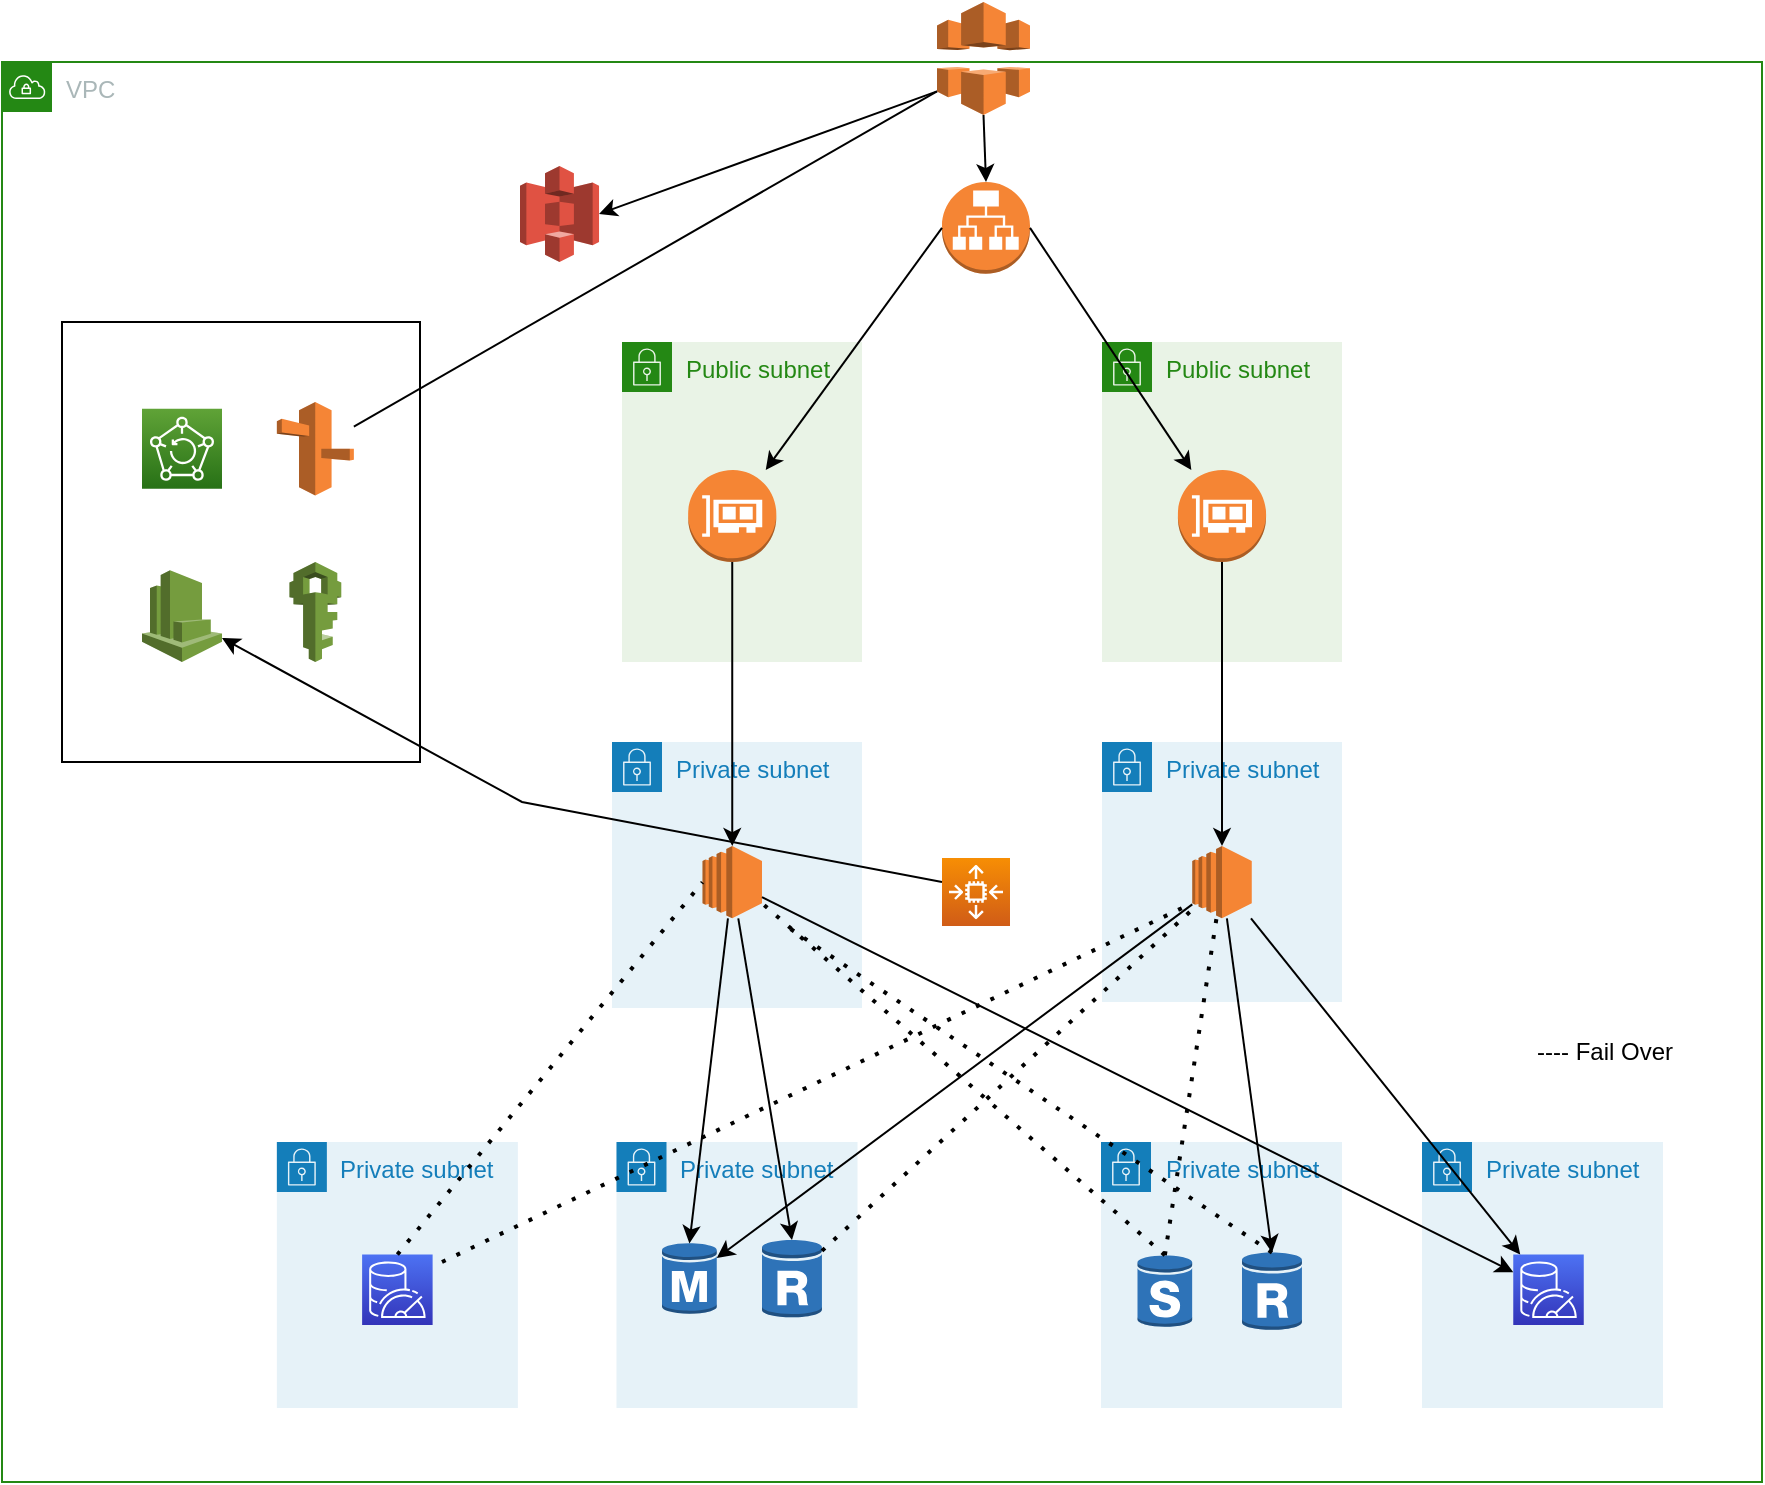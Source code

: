 <mxfile version="20.6.2" type="device"><diagram id="AJEoZsnwCb12SFhszOnq" name="Page-1"><mxGraphModel dx="1577" dy="863" grid="1" gridSize="10" guides="1" tooltips="1" connect="1" arrows="1" fold="1" page="1" pageScale="1" pageWidth="827" pageHeight="1169" math="0" shadow="0"><root><mxCell id="0"/><mxCell id="1" parent="0"/><mxCell id="9__-X8sbFggukEnuA2no-6" value="VPC" style="points=[[0,0],[0.25,0],[0.5,0],[0.75,0],[1,0],[1,0.25],[1,0.5],[1,0.75],[1,1],[0.75,1],[0.5,1],[0.25,1],[0,1],[0,0.75],[0,0.5],[0,0.25]];outlineConnect=0;gradientColor=none;html=1;whiteSpace=wrap;fontSize=12;fontStyle=0;container=1;pointerEvents=0;collapsible=0;recursiveResize=0;shape=mxgraph.aws4.group;grIcon=mxgraph.aws4.group_vpc;strokeColor=#248814;fillColor=none;verticalAlign=top;align=left;spacingLeft=30;fontColor=#AAB7B8;dashed=0;" parent="1" vertex="1"><mxGeometry x="80" y="480" width="880" height="710" as="geometry"/></mxCell><mxCell id="9__-X8sbFggukEnuA2no-55" value="" style="rounded=0;whiteSpace=wrap;html=1;" parent="9__-X8sbFggukEnuA2no-6" vertex="1"><mxGeometry x="30" y="130" width="179" height="220" as="geometry"/></mxCell><mxCell id="9__-X8sbFggukEnuA2no-7" value="Public subnet" style="points=[[0,0],[0.25,0],[0.5,0],[0.75,0],[1,0],[1,0.25],[1,0.5],[1,0.75],[1,1],[0.75,1],[0.5,1],[0.25,1],[0,1],[0,0.75],[0,0.5],[0,0.25]];outlineConnect=0;gradientColor=none;html=1;whiteSpace=wrap;fontSize=12;fontStyle=0;container=1;pointerEvents=0;collapsible=0;recursiveResize=0;shape=mxgraph.aws4.group;grIcon=mxgraph.aws4.group_security_group;grStroke=0;strokeColor=#248814;fillColor=#E9F3E6;verticalAlign=top;align=left;spacingLeft=30;fontColor=#248814;dashed=0;" parent="9__-X8sbFggukEnuA2no-6" vertex="1"><mxGeometry x="310" y="140" width="120" height="160" as="geometry"/></mxCell><mxCell id="9__-X8sbFggukEnuA2no-10" value="" style="outlineConnect=0;dashed=0;verticalLabelPosition=bottom;verticalAlign=top;align=center;html=1;shape=mxgraph.aws3.elastic_network_interface;fillColor=#F58534;gradientColor=none;" parent="9__-X8sbFggukEnuA2no-7" vertex="1"><mxGeometry x="33.08" y="64" width="44.08" height="46" as="geometry"/></mxCell><mxCell id="9__-X8sbFggukEnuA2no-3" value="" style="outlineConnect=0;dashed=0;verticalLabelPosition=bottom;verticalAlign=top;align=center;html=1;shape=mxgraph.aws3.application_load_balancer;fillColor=#F58534;gradientColor=none;" parent="9__-X8sbFggukEnuA2no-6" vertex="1"><mxGeometry x="470" y="60" width="44" height="45.91" as="geometry"/></mxCell><mxCell id="9__-X8sbFggukEnuA2no-12" value="Public subnet" style="points=[[0,0],[0.25,0],[0.5,0],[0.75,0],[1,0],[1,0.25],[1,0.5],[1,0.75],[1,1],[0.75,1],[0.5,1],[0.25,1],[0,1],[0,0.75],[0,0.5],[0,0.25]];outlineConnect=0;gradientColor=none;html=1;whiteSpace=wrap;fontSize=12;fontStyle=0;container=1;pointerEvents=0;collapsible=0;recursiveResize=0;shape=mxgraph.aws4.group;grIcon=mxgraph.aws4.group_security_group;grStroke=0;strokeColor=#248814;fillColor=#E9F3E6;verticalAlign=top;align=left;spacingLeft=30;fontColor=#248814;dashed=0;" parent="9__-X8sbFggukEnuA2no-6" vertex="1"><mxGeometry x="550" y="140" width="120" height="160" as="geometry"/></mxCell><mxCell id="9__-X8sbFggukEnuA2no-13" value="" style="outlineConnect=0;dashed=0;verticalLabelPosition=bottom;verticalAlign=top;align=center;html=1;shape=mxgraph.aws3.elastic_network_interface;fillColor=#F58534;gradientColor=none;" parent="9__-X8sbFggukEnuA2no-12" vertex="1"><mxGeometry x="37.96" y="64" width="44.08" height="46" as="geometry"/></mxCell><mxCell id="9__-X8sbFggukEnuA2no-14" value="Private subnet" style="points=[[0,0],[0.25,0],[0.5,0],[0.75,0],[1,0],[1,0.25],[1,0.5],[1,0.75],[1,1],[0.75,1],[0.5,1],[0.25,1],[0,1],[0,0.75],[0,0.5],[0,0.25]];outlineConnect=0;gradientColor=none;html=1;whiteSpace=wrap;fontSize=12;fontStyle=0;container=1;pointerEvents=0;collapsible=0;recursiveResize=0;shape=mxgraph.aws4.group;grIcon=mxgraph.aws4.group_security_group;grStroke=0;strokeColor=#147EBA;fillColor=#E6F2F8;verticalAlign=top;align=left;spacingLeft=30;fontColor=#147EBA;dashed=0;" parent="9__-X8sbFggukEnuA2no-6" vertex="1"><mxGeometry x="305" y="340" width="125" height="133" as="geometry"/></mxCell><mxCell id="9__-X8sbFggukEnuA2no-19" value="" style="outlineConnect=0;dashed=0;verticalLabelPosition=bottom;verticalAlign=top;align=center;html=1;shape=mxgraph.aws3.ec2;fillColor=#F58534;gradientColor=none;" parent="9__-X8sbFggukEnuA2no-14" vertex="1"><mxGeometry x="45.25" y="52.01" width="29.75" height="36.17" as="geometry"/></mxCell><mxCell id="9__-X8sbFggukEnuA2no-21" value="Private subnet" style="points=[[0,0],[0.25,0],[0.5,0],[0.75,0],[1,0],[1,0.25],[1,0.5],[1,0.75],[1,1],[0.75,1],[0.5,1],[0.25,1],[0,1],[0,0.75],[0,0.5],[0,0.25]];outlineConnect=0;gradientColor=none;html=1;whiteSpace=wrap;fontSize=12;fontStyle=0;container=1;pointerEvents=0;collapsible=0;recursiveResize=0;shape=mxgraph.aws4.group;grIcon=mxgraph.aws4.group_security_group;grStroke=0;strokeColor=#147EBA;fillColor=#E6F2F8;verticalAlign=top;align=left;spacingLeft=30;fontColor=#147EBA;dashed=0;" parent="9__-X8sbFggukEnuA2no-6" vertex="1"><mxGeometry x="550" y="340" width="120" height="130" as="geometry"/></mxCell><mxCell id="9__-X8sbFggukEnuA2no-22" value="" style="outlineConnect=0;dashed=0;verticalLabelPosition=bottom;verticalAlign=top;align=center;html=1;shape=mxgraph.aws3.ec2;fillColor=#F58534;gradientColor=none;" parent="9__-X8sbFggukEnuA2no-21" vertex="1"><mxGeometry x="45.13" y="52.01" width="29.75" height="36.17" as="geometry"/></mxCell><mxCell id="9__-X8sbFggukEnuA2no-24" value="" style="sketch=0;points=[[0,0,0],[0.25,0,0],[0.5,0,0],[0.75,0,0],[1,0,0],[0,1,0],[0.25,1,0],[0.5,1,0],[0.75,1,0],[1,1,0],[0,0.25,0],[0,0.5,0],[0,0.75,0],[1,0.25,0],[1,0.5,0],[1,0.75,0]];outlineConnect=0;fontColor=#232F3E;gradientColor=#F78E04;gradientDirection=north;fillColor=#D05C17;strokeColor=#ffffff;dashed=0;verticalLabelPosition=bottom;verticalAlign=top;align=center;html=1;fontSize=12;fontStyle=0;aspect=fixed;shape=mxgraph.aws4.resourceIcon;resIcon=mxgraph.aws4.auto_scaling2;" parent="9__-X8sbFggukEnuA2no-6" vertex="1"><mxGeometry x="470" y="398" width="34" height="34" as="geometry"/></mxCell><mxCell id="9__-X8sbFggukEnuA2no-37" value="Private subnet" style="points=[[0,0],[0.25,0],[0.5,0],[0.75,0],[1,0],[1,0.25],[1,0.5],[1,0.75],[1,1],[0.75,1],[0.5,1],[0.25,1],[0,1],[0,0.75],[0,0.5],[0,0.25]];outlineConnect=0;gradientColor=none;html=1;whiteSpace=wrap;fontSize=12;fontStyle=0;container=1;pointerEvents=0;collapsible=0;recursiveResize=0;shape=mxgraph.aws4.group;grIcon=mxgraph.aws4.group_security_group;grStroke=0;strokeColor=#147EBA;fillColor=#E6F2F8;verticalAlign=top;align=left;spacingLeft=30;fontColor=#147EBA;dashed=0;" parent="9__-X8sbFggukEnuA2no-6" vertex="1"><mxGeometry x="307.25" y="540" width="120.5" height="133" as="geometry"/></mxCell><mxCell id="9__-X8sbFggukEnuA2no-34" value="" style="outlineConnect=0;dashed=0;verticalLabelPosition=bottom;verticalAlign=top;align=center;html=1;shape=mxgraph.aws3.rds_db_instance;fillColor=#2E73B8;gradientColor=none;" parent="9__-X8sbFggukEnuA2no-37" vertex="1"><mxGeometry x="22.75" y="50" width="27.38" height="36.5" as="geometry"/></mxCell><mxCell id="9__-X8sbFggukEnuA2no-45" value="" style="outlineConnect=0;dashed=0;verticalLabelPosition=bottom;verticalAlign=top;align=center;html=1;shape=mxgraph.aws3.rds_db_instance_read_replica;fillColor=#2E73B8;gradientColor=none;" parent="9__-X8sbFggukEnuA2no-37" vertex="1"><mxGeometry x="72.75" y="48.25" width="30" height="40" as="geometry"/></mxCell><mxCell id="9__-X8sbFggukEnuA2no-39" value="Private subnet" style="points=[[0,0],[0.25,0],[0.5,0],[0.75,0],[1,0],[1,0.25],[1,0.5],[1,0.75],[1,1],[0.75,1],[0.5,1],[0.25,1],[0,1],[0,0.75],[0,0.5],[0,0.25]];outlineConnect=0;gradientColor=none;html=1;whiteSpace=wrap;fontSize=12;fontStyle=0;container=1;pointerEvents=0;collapsible=0;recursiveResize=0;shape=mxgraph.aws4.group;grIcon=mxgraph.aws4.group_security_group;grStroke=0;strokeColor=#147EBA;fillColor=#E6F2F8;verticalAlign=top;align=left;spacingLeft=30;fontColor=#147EBA;dashed=0;" parent="9__-X8sbFggukEnuA2no-6" vertex="1"><mxGeometry x="549.5" y="540" width="120.5" height="133" as="geometry"/></mxCell><mxCell id="9__-X8sbFggukEnuA2no-35" value="" style="outlineConnect=0;dashed=0;verticalLabelPosition=bottom;verticalAlign=top;align=center;html=1;shape=mxgraph.aws3.rds_db_instance_standby_multi_az;fillColor=#2E73B8;gradientColor=none;" parent="9__-X8sbFggukEnuA2no-39" vertex="1"><mxGeometry x="18.25" y="56.25" width="27.38" height="36.5" as="geometry"/></mxCell><mxCell id="sLtDWMO0l048YNKsxdV2-36" value="" style="outlineConnect=0;dashed=0;verticalLabelPosition=bottom;verticalAlign=top;align=center;html=1;shape=mxgraph.aws3.rds_db_instance_read_replica;fillColor=#2E73B8;gradientColor=none;" vertex="1" parent="9__-X8sbFggukEnuA2no-39"><mxGeometry x="70.5" y="54.5" width="30" height="40" as="geometry"/></mxCell><mxCell id="9__-X8sbFggukEnuA2no-49" value="" style="outlineConnect=0;dashed=0;verticalLabelPosition=bottom;verticalAlign=top;align=center;html=1;shape=mxgraph.aws3.cloudwatch;fillColor=#759C3E;gradientColor=none;" parent="9__-X8sbFggukEnuA2no-6" vertex="1"><mxGeometry x="70" y="254.16" width="40" height="45.84" as="geometry"/></mxCell><mxCell id="9__-X8sbFggukEnuA2no-50" value="" style="sketch=0;points=[[0,0,0],[0.25,0,0],[0.5,0,0],[0.75,0,0],[1,0,0],[0,1,0],[0.25,1,0],[0.5,1,0],[0.75,1,0],[1,1,0],[0,0.25,0],[0,0.5,0],[0,0.75,0],[1,0.25,0],[1,0.5,0],[1,0.75,0]];outlineConnect=0;fontColor=#232F3E;gradientColor=#60A337;gradientDirection=north;fillColor=#277116;strokeColor=#ffffff;dashed=0;verticalLabelPosition=bottom;verticalAlign=top;align=center;html=1;fontSize=12;fontStyle=0;aspect=fixed;shape=mxgraph.aws4.resourceIcon;resIcon=mxgraph.aws4.backup;" parent="9__-X8sbFggukEnuA2no-6" vertex="1"><mxGeometry x="70" y="173.35" width="40" height="40" as="geometry"/></mxCell><mxCell id="9__-X8sbFggukEnuA2no-51" value="" style="outlineConnect=0;dashed=0;verticalLabelPosition=bottom;verticalAlign=top;align=center;html=1;shape=mxgraph.aws3.iam;fillColor=#759C3E;gradientColor=none;" parent="9__-X8sbFggukEnuA2no-6" vertex="1"><mxGeometry x="143.72" y="250" width="25.93" height="50" as="geometry"/></mxCell><mxCell id="9__-X8sbFggukEnuA2no-1" value="" style="outlineConnect=0;dashed=0;verticalLabelPosition=bottom;verticalAlign=top;align=center;html=1;shape=mxgraph.aws3.cloudfront;fillColor=#F58536;gradientColor=none;" parent="9__-X8sbFggukEnuA2no-6" vertex="1"><mxGeometry x="467.5" y="-30" width="46.5" height="56.53" as="geometry"/></mxCell><mxCell id="0oNkbvqgwejWUjHgFuOI-2" value="" style="endArrow=classic;html=1;rounded=0;exitX=0.5;exitY=1;exitDx=0;exitDy=0;exitPerimeter=0;entryX=0.5;entryY=0;entryDx=0;entryDy=0;entryPerimeter=0;" parent="9__-X8sbFggukEnuA2no-6" source="9__-X8sbFggukEnuA2no-1" target="9__-X8sbFggukEnuA2no-3" edge="1"><mxGeometry width="50" height="50" relative="1" as="geometry"><mxPoint x="280" y="110" as="sourcePoint"/><mxPoint x="330" y="60" as="targetPoint"/></mxGeometry></mxCell><mxCell id="0oNkbvqgwejWUjHgFuOI-3" value="" style="endArrow=classic;html=1;rounded=0;exitX=0;exitY=0.5;exitDx=0;exitDy=0;exitPerimeter=0;" parent="9__-X8sbFggukEnuA2no-6" source="9__-X8sbFggukEnuA2no-3" target="9__-X8sbFggukEnuA2no-10" edge="1"><mxGeometry width="50" height="50" relative="1" as="geometry"><mxPoint x="310" y="-70" as="sourcePoint"/><mxPoint x="360" y="-120" as="targetPoint"/></mxGeometry></mxCell><mxCell id="0oNkbvqgwejWUjHgFuOI-4" value="" style="endArrow=classic;html=1;rounded=0;exitX=1;exitY=0.5;exitDx=0;exitDy=0;exitPerimeter=0;" parent="9__-X8sbFggukEnuA2no-6" source="9__-X8sbFggukEnuA2no-3" target="9__-X8sbFggukEnuA2no-13" edge="1"><mxGeometry width="50" height="50" relative="1" as="geometry"><mxPoint x="480" y="92.955" as="sourcePoint"/><mxPoint x="396.783" y="207" as="targetPoint"/></mxGeometry></mxCell><mxCell id="0oNkbvqgwejWUjHgFuOI-5" value="" style="endArrow=classic;html=1;rounded=0;exitX=0.5;exitY=1;exitDx=0;exitDy=0;exitPerimeter=0;" parent="9__-X8sbFggukEnuA2no-6" source="9__-X8sbFggukEnuA2no-10" target="9__-X8sbFggukEnuA2no-19" edge="1"><mxGeometry width="50" height="50" relative="1" as="geometry"><mxPoint x="480" y="92.955" as="sourcePoint"/><mxPoint x="396.783" y="207" as="targetPoint"/></mxGeometry></mxCell><mxCell id="0oNkbvqgwejWUjHgFuOI-6" value="" style="endArrow=classic;html=1;rounded=0;exitX=0.5;exitY=1;exitDx=0;exitDy=0;exitPerimeter=0;entryX=0.5;entryY=0;entryDx=0;entryDy=0;entryPerimeter=0;" parent="9__-X8sbFggukEnuA2no-6" source="9__-X8sbFggukEnuA2no-13" target="9__-X8sbFggukEnuA2no-22" edge="1"><mxGeometry width="50" height="50" relative="1" as="geometry"><mxPoint x="375.12" y="260" as="sourcePoint"/><mxPoint x="375.124" y="402.01" as="targetPoint"/></mxGeometry></mxCell><mxCell id="0oNkbvqgwejWUjHgFuOI-7" value="" style="endArrow=classic;html=1;rounded=0;entryX=0.5;entryY=0.02;entryDx=0;entryDy=0;entryPerimeter=0;" parent="9__-X8sbFggukEnuA2no-6" source="9__-X8sbFggukEnuA2no-19" target="9__-X8sbFggukEnuA2no-34" edge="1"><mxGeometry width="50" height="50" relative="1" as="geometry"><mxPoint x="375.12" y="260" as="sourcePoint"/><mxPoint x="375.124" y="402.01" as="targetPoint"/></mxGeometry></mxCell><mxCell id="0oNkbvqgwejWUjHgFuOI-14" value="" style="endArrow=classic;html=1;rounded=0;" parent="9__-X8sbFggukEnuA2no-6" source="9__-X8sbFggukEnuA2no-22" target="9__-X8sbFggukEnuA2no-34" edge="1"><mxGeometry width="50" height="50" relative="1" as="geometry"><mxPoint x="367.38" y="607.461" as="sourcePoint"/><mxPoint x="605.13" y="420.095" as="targetPoint"/></mxGeometry></mxCell><mxCell id="0oNkbvqgwejWUjHgFuOI-17" value="" style="outlineConnect=0;dashed=0;verticalLabelPosition=bottom;verticalAlign=top;align=center;html=1;shape=mxgraph.aws3.s3;fillColor=#E05243;gradientColor=none;" parent="9__-X8sbFggukEnuA2no-6" vertex="1"><mxGeometry x="259" y="51.96" width="39.52" height="48.04" as="geometry"/></mxCell><mxCell id="0oNkbvqgwejWUjHgFuOI-18" value="" style="endArrow=classic;html=1;rounded=0;entryX=1;entryY=0.5;entryDx=0;entryDy=0;entryPerimeter=0;exitX=0;exitY=0.79;exitDx=0;exitDy=0;exitPerimeter=0;" parent="9__-X8sbFggukEnuA2no-6" source="9__-X8sbFggukEnuA2no-1" target="0oNkbvqgwejWUjHgFuOI-17" edge="1"><mxGeometry width="50" height="50" relative="1" as="geometry"><mxPoint x="340" y="26.179" as="sourcePoint"/><mxPoint x="391.866" y="214" as="targetPoint"/></mxGeometry></mxCell><mxCell id="0oNkbvqgwejWUjHgFuOI-21" value="" style="outlineConnect=0;dashed=0;verticalLabelPosition=bottom;verticalAlign=top;align=center;html=1;shape=mxgraph.aws3.route_53;fillColor=#F58536;gradientColor=none;" parent="9__-X8sbFggukEnuA2no-6" vertex="1"><mxGeometry x="137.43" y="170" width="38.5" height="46.69" as="geometry"/></mxCell><mxCell id="sLtDWMO0l048YNKsxdV2-1" value="" style="endArrow=none;html=1;rounded=0;entryX=0;entryY=0.79;entryDx=0;entryDy=0;entryPerimeter=0;" edge="1" parent="9__-X8sbFggukEnuA2no-6" source="0oNkbvqgwejWUjHgFuOI-21" target="9__-X8sbFggukEnuA2no-1"><mxGeometry width="50" height="50" relative="1" as="geometry"><mxPoint x="400" y="240" as="sourcePoint"/><mxPoint x="450" y="190" as="targetPoint"/></mxGeometry></mxCell><mxCell id="sLtDWMO0l048YNKsxdV2-2" value="" style="endArrow=classic;html=1;rounded=0;startArrow=none;" edge="1" parent="9__-X8sbFggukEnuA2no-6" target="9__-X8sbFggukEnuA2no-49"><mxGeometry width="50" height="50" relative="1" as="geometry"><mxPoint x="470" y="410" as="sourcePoint"/><mxPoint x="210" y="400" as="targetPoint"/><Array as="points"><mxPoint x="260" y="370"/></Array></mxGeometry></mxCell><mxCell id="sLtDWMO0l048YNKsxdV2-13" value="Private subnet" style="points=[[0,0],[0.25,0],[0.5,0],[0.75,0],[1,0],[1,0.25],[1,0.5],[1,0.75],[1,1],[0.75,1],[0.5,1],[0.25,1],[0,1],[0,0.75],[0,0.5],[0,0.25]];outlineConnect=0;gradientColor=none;html=1;whiteSpace=wrap;fontSize=12;fontStyle=0;container=1;pointerEvents=0;collapsible=0;recursiveResize=0;shape=mxgraph.aws4.group;grIcon=mxgraph.aws4.group_security_group;grStroke=0;strokeColor=#147EBA;fillColor=#E6F2F8;verticalAlign=top;align=left;spacingLeft=30;fontColor=#147EBA;dashed=0;" vertex="1" parent="9__-X8sbFggukEnuA2no-6"><mxGeometry x="710" y="540" width="120.5" height="133" as="geometry"/></mxCell><mxCell id="sLtDWMO0l048YNKsxdV2-20" value="" style="sketch=0;points=[[0,0,0],[0.25,0,0],[0.5,0,0],[0.75,0,0],[1,0,0],[0,1,0],[0.25,1,0],[0.5,1,0],[0.75,1,0],[1,1,0],[0,0.25,0],[0,0.5,0],[0,0.75,0],[1,0.25,0],[1,0.5,0],[1,0.75,0]];outlineConnect=0;fontColor=#232F3E;gradientColor=#4D72F3;gradientDirection=north;fillColor=#3334B9;strokeColor=#ffffff;dashed=0;verticalLabelPosition=bottom;verticalAlign=top;align=center;html=1;fontSize=12;fontStyle=0;aspect=fixed;shape=mxgraph.aws4.resourceIcon;resIcon=mxgraph.aws4.memorydb_for_redis;" vertex="1" parent="sLtDWMO0l048YNKsxdV2-13"><mxGeometry x="45.63" y="56.25" width="35.25" height="35.25" as="geometry"/></mxCell><mxCell id="sLtDWMO0l048YNKsxdV2-21" value="" style="endArrow=classic;html=1;rounded=0;" edge="1" parent="9__-X8sbFggukEnuA2no-6" source="9__-X8sbFggukEnuA2no-22" target="sLtDWMO0l048YNKsxdV2-20"><mxGeometry width="50" height="50" relative="1" as="geometry"><mxPoint x="605.13" y="431.163" as="sourcePoint"/><mxPoint x="367.38" y="608.064" as="targetPoint"/></mxGeometry></mxCell><mxCell id="sLtDWMO0l048YNKsxdV2-22" value="" style="endArrow=classic;html=1;rounded=0;entryX=0;entryY=0.25;entryDx=0;entryDy=0;entryPerimeter=0;" edge="1" parent="9__-X8sbFggukEnuA2no-6" source="9__-X8sbFggukEnuA2no-19" target="sLtDWMO0l048YNKsxdV2-20"><mxGeometry width="50" height="50" relative="1" as="geometry"><mxPoint x="605.13" y="431.163" as="sourcePoint"/><mxPoint x="367.38" y="608.064" as="targetPoint"/></mxGeometry></mxCell><mxCell id="sLtDWMO0l048YNKsxdV2-10" value="Private subnet" style="points=[[0,0],[0.25,0],[0.5,0],[0.75,0],[1,0],[1,0.25],[1,0.5],[1,0.75],[1,1],[0.75,1],[0.5,1],[0.25,1],[0,1],[0,0.75],[0,0.5],[0,0.25]];outlineConnect=0;gradientColor=none;html=1;whiteSpace=wrap;fontSize=12;fontStyle=0;container=1;pointerEvents=0;collapsible=0;recursiveResize=0;shape=mxgraph.aws4.group;grIcon=mxgraph.aws4.group_security_group;grStroke=0;strokeColor=#147EBA;fillColor=#E6F2F8;verticalAlign=top;align=left;spacingLeft=30;fontColor=#147EBA;dashed=0;" vertex="1" parent="9__-X8sbFggukEnuA2no-6"><mxGeometry x="137.43" y="540" width="120.5" height="133" as="geometry"/></mxCell><mxCell id="sLtDWMO0l048YNKsxdV2-19" value="" style="sketch=0;points=[[0,0,0],[0.25,0,0],[0.5,0,0],[0.75,0,0],[1,0,0],[0,1,0],[0.25,1,0],[0.5,1,0],[0.75,1,0],[1,1,0],[0,0.25,0],[0,0.5,0],[0,0.75,0],[1,0.25,0],[1,0.5,0],[1,0.75,0]];outlineConnect=0;fontColor=#232F3E;gradientColor=#4D72F3;gradientDirection=north;fillColor=#3334B9;strokeColor=#ffffff;dashed=0;verticalLabelPosition=bottom;verticalAlign=top;align=center;html=1;fontSize=12;fontStyle=0;aspect=fixed;shape=mxgraph.aws4.resourceIcon;resIcon=mxgraph.aws4.memorydb_for_redis;" vertex="1" parent="sLtDWMO0l048YNKsxdV2-10"><mxGeometry x="42.63" y="56.25" width="35.25" height="35.25" as="geometry"/></mxCell><mxCell id="sLtDWMO0l048YNKsxdV2-23" value="" style="endArrow=none;dashed=1;html=1;dashPattern=1 3;strokeWidth=2;rounded=0;entryX=0;entryY=0.5;entryDx=0;entryDy=0;entryPerimeter=0;exitX=0.5;exitY=0;exitDx=0;exitDy=0;exitPerimeter=0;" edge="1" parent="9__-X8sbFggukEnuA2no-6" source="sLtDWMO0l048YNKsxdV2-19" target="9__-X8sbFggukEnuA2no-19"><mxGeometry width="50" height="50" relative="1" as="geometry"><mxPoint x="100" y="470" as="sourcePoint"/><mxPoint x="150" y="420" as="targetPoint"/></mxGeometry></mxCell><mxCell id="sLtDWMO0l048YNKsxdV2-26" value="" style="endArrow=none;dashed=1;html=1;dashPattern=1 3;strokeWidth=2;rounded=0;entryX=1;entryY=0.79;entryDx=0;entryDy=0;entryPerimeter=0;exitX=0.5;exitY=0.01;exitDx=0;exitDy=0;exitPerimeter=0;" edge="1" parent="9__-X8sbFggukEnuA2no-6" source="9__-X8sbFggukEnuA2no-35" target="9__-X8sbFggukEnuA2no-19"><mxGeometry width="50" height="50" relative="1" as="geometry"><mxPoint x="642.477" y="598.25" as="sourcePoint"/><mxPoint x="622.286" y="438.18" as="targetPoint"/></mxGeometry></mxCell><mxCell id="sLtDWMO0l048YNKsxdV2-29" value="" style="endArrow=classic;html=1;rounded=0;entryX=0.5;entryY=0.02;entryDx=0;entryDy=0;entryPerimeter=0;" edge="1" parent="9__-X8sbFggukEnuA2no-6" source="9__-X8sbFggukEnuA2no-19" target="9__-X8sbFggukEnuA2no-45"><mxGeometry width="50" height="50" relative="1" as="geometry"><mxPoint x="372.979" y="438.18" as="sourcePoint"/><mxPoint x="353.69" y="600.73" as="targetPoint"/></mxGeometry></mxCell><mxCell id="sLtDWMO0l048YNKsxdV2-33" value="---- Fail Over" style="text;html=1;strokeColor=none;fillColor=none;align=center;verticalAlign=middle;whiteSpace=wrap;rounded=0;" vertex="1" parent="9__-X8sbFggukEnuA2no-6"><mxGeometry x="747" y="480" width="109" height="30" as="geometry"/></mxCell><mxCell id="sLtDWMO0l048YNKsxdV2-35" value="" style="endArrow=none;dashed=1;html=1;dashPattern=1 3;strokeWidth=2;rounded=0;" edge="1" parent="9__-X8sbFggukEnuA2no-6" source="9__-X8sbFggukEnuA2no-45" target="9__-X8sbFggukEnuA2no-22"><mxGeometry width="50" height="50" relative="1" as="geometry"><mxPoint x="230.0" y="610" as="sourcePoint"/><mxPoint x="605.13" y="430.584" as="targetPoint"/></mxGeometry></mxCell><mxCell id="sLtDWMO0l048YNKsxdV2-38" value="" style="endArrow=none;dashed=1;html=1;dashPattern=1 3;strokeWidth=2;rounded=0;exitX=0.5;exitY=0.01;exitDx=0;exitDy=0;exitPerimeter=0;" edge="1" parent="9__-X8sbFggukEnuA2no-6" source="9__-X8sbFggukEnuA2no-35" target="9__-X8sbFggukEnuA2no-22"><mxGeometry width="50" height="50" relative="1" as="geometry"><mxPoint x="645" y="605.3" as="sourcePoint"/><mxPoint x="622.446" y="438.18" as="targetPoint"/></mxGeometry></mxCell><mxCell id="sLtDWMO0l048YNKsxdV2-42" value="" style="endArrow=classic;html=1;rounded=0;entryX=0.5;entryY=0.02;entryDx=0;entryDy=0;entryPerimeter=0;" edge="1" parent="9__-X8sbFggukEnuA2no-6" source="9__-X8sbFggukEnuA2no-22" target="sLtDWMO0l048YNKsxdV2-36"><mxGeometry width="50" height="50" relative="1" as="geometry"><mxPoint x="605.13" y="431.163" as="sourcePoint"/><mxPoint x="367.38" y="608.064" as="targetPoint"/></mxGeometry></mxCell><mxCell id="sLtDWMO0l048YNKsxdV2-24" value="" style="endArrow=none;dashed=1;html=1;dashPattern=1 3;strokeWidth=2;rounded=0;entryX=0;entryY=0.79;entryDx=0;entryDy=0;entryPerimeter=0;" edge="1" parent="1" target="9__-X8sbFggukEnuA2no-22"><mxGeometry width="50" height="50" relative="1" as="geometry"><mxPoint x="300" y="1080" as="sourcePoint"/><mxPoint x="380.25" y="930.095" as="targetPoint"/></mxGeometry></mxCell><mxCell id="sLtDWMO0l048YNKsxdV2-43" value="" style="endArrow=none;dashed=1;html=1;dashPattern=1 3;strokeWidth=2;rounded=0;entryX=1;entryY=0.79;entryDx=0;entryDy=0;entryPerimeter=0;exitX=0.5;exitY=0.02;exitDx=0;exitDy=0;exitPerimeter=0;" edge="1" parent="1" source="sLtDWMO0l048YNKsxdV2-36"><mxGeometry width="50" height="50" relative="1" as="geometry"><mxPoint x="671.44" y="1086.615" as="sourcePoint"/><mxPoint x="470.0" y="910.584" as="targetPoint"/></mxGeometry></mxCell></root></mxGraphModel></diagram></mxfile>